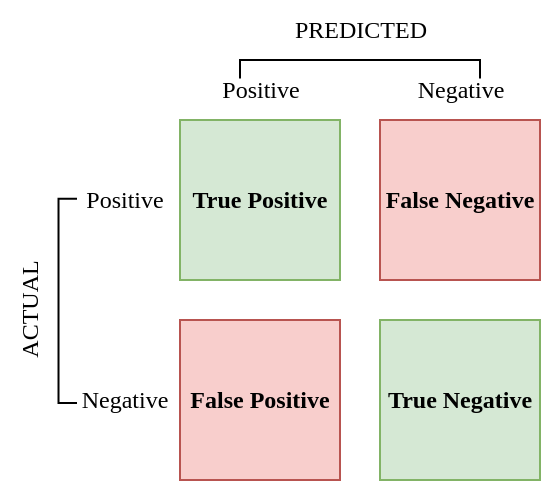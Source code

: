 <mxfile version="26.0.7">
  <diagram id="C5RBs43oDa-KdzZeNtuy" name="Page-1">
    <mxGraphModel dx="954" dy="657" grid="1" gridSize="10" guides="1" tooltips="1" connect="1" arrows="1" fold="1" page="1" pageScale="1" pageWidth="827" pageHeight="1169" math="0" shadow="0">
      <root>
        <mxCell id="WIyWlLk6GJQsqaUBKTNV-0" />
        <mxCell id="WIyWlLk6GJQsqaUBKTNV-1" parent="WIyWlLk6GJQsqaUBKTNV-0" />
        <mxCell id="as6m_c74PuWogYZT_V1w-0" value="&lt;font&gt;True Positive&lt;/font&gt;" style="whiteSpace=wrap;html=1;aspect=fixed;fillColor=#d5e8d4;strokeColor=#82b366;fontStyle=1;fontFamily=Times New Roman;" parent="WIyWlLk6GJQsqaUBKTNV-1" vertex="1">
          <mxGeometry x="200" y="80" width="80" height="80" as="geometry" />
        </mxCell>
        <mxCell id="as6m_c74PuWogYZT_V1w-1" value="&lt;font&gt;False Negative&lt;/font&gt;" style="whiteSpace=wrap;html=1;aspect=fixed;fillColor=#f8cecc;strokeColor=#b85450;fontStyle=1;fontFamily=Times New Roman;" parent="WIyWlLk6GJQsqaUBKTNV-1" vertex="1">
          <mxGeometry x="300" y="80" width="80" height="80" as="geometry" />
        </mxCell>
        <mxCell id="as6m_c74PuWogYZT_V1w-2" value="&lt;font&gt;False Positive&lt;/font&gt;" style="whiteSpace=wrap;html=1;aspect=fixed;fillColor=#f8cecc;strokeColor=#b85450;fontStyle=1;fontFamily=Times New Roman;" parent="WIyWlLk6GJQsqaUBKTNV-1" vertex="1">
          <mxGeometry x="200" y="180" width="80" height="80" as="geometry" />
        </mxCell>
        <mxCell id="as6m_c74PuWogYZT_V1w-3" value="&lt;font&gt;True Negative&lt;/font&gt;" style="whiteSpace=wrap;html=1;aspect=fixed;fillColor=#d5e8d4;strokeColor=#82b366;fontStyle=1;fontFamily=Times New Roman;" parent="WIyWlLk6GJQsqaUBKTNV-1" vertex="1">
          <mxGeometry x="300" y="180" width="80" height="80" as="geometry" />
        </mxCell>
        <mxCell id="as6m_c74PuWogYZT_V1w-4" value="&lt;font&gt;Positive&lt;/font&gt;" style="text;html=1;align=center;verticalAlign=middle;resizable=0;points=[];autosize=1;strokeColor=none;fillColor=none;fontFamily=Times New Roman;fontSize=12;fontColor=default;" parent="WIyWlLk6GJQsqaUBKTNV-1" vertex="1">
          <mxGeometry x="142" y="105" width="60" height="30" as="geometry" />
        </mxCell>
        <mxCell id="as6m_c74PuWogYZT_V1w-5" value="&lt;font&gt;Negative&lt;/font&gt;" style="text;html=1;align=center;verticalAlign=middle;resizable=0;points=[];autosize=1;strokeColor=none;fillColor=none;fontFamily=Times New Roman;fontSize=12;fontColor=default;" parent="WIyWlLk6GJQsqaUBKTNV-1" vertex="1">
          <mxGeometry x="137" y="205" width="70" height="30" as="geometry" />
        </mxCell>
        <mxCell id="as6m_c74PuWogYZT_V1w-8" value="&lt;font&gt;Positive&lt;/font&gt;" style="text;html=1;align=center;verticalAlign=middle;resizable=0;points=[];autosize=1;strokeColor=none;fillColor=none;fontFamily=Times New Roman;fontSize=12;fontColor=default;" parent="WIyWlLk6GJQsqaUBKTNV-1" vertex="1">
          <mxGeometry x="210" y="50" width="60" height="30" as="geometry" />
        </mxCell>
        <mxCell id="as6m_c74PuWogYZT_V1w-9" value="&lt;font&gt;Negative&lt;/font&gt;" style="text;html=1;align=center;verticalAlign=middle;resizable=0;points=[];autosize=1;strokeColor=none;fillColor=none;fontFamily=Times New Roman;fontSize=12;fontColor=default;" parent="WIyWlLk6GJQsqaUBKTNV-1" vertex="1">
          <mxGeometry x="305" y="50" width="70" height="30" as="geometry" />
        </mxCell>
        <mxCell id="as6m_c74PuWogYZT_V1w-10" value="" style="shape=partialRectangle;whiteSpace=wrap;html=1;bottom=1;right=1;left=1;top=0;fillColor=none;routingCenterX=-0.5;strokeColor=default;align=center;verticalAlign=middle;fontFamily=Times New Roman;fontSize=12;fontColor=default;rotation=90;" parent="WIyWlLk6GJQsqaUBKTNV-1" vertex="1">
          <mxGeometry x="92.54" y="166.09" width="102.18" height="8.75" as="geometry" />
        </mxCell>
        <mxCell id="as6m_c74PuWogYZT_V1w-13" value="" style="shape=partialRectangle;whiteSpace=wrap;html=1;bottom=1;right=1;left=1;top=0;fillColor=none;routingCenterX=-0.5;strokeColor=default;align=center;verticalAlign=middle;fontFamily=Times New Roman;fontSize=12;fontColor=default;rotation=-180;" parent="WIyWlLk6GJQsqaUBKTNV-1" vertex="1">
          <mxGeometry x="230" y="50.0" width="120" height="8.75" as="geometry" />
        </mxCell>
        <mxCell id="as6m_c74PuWogYZT_V1w-14" value="&lt;font&gt;ACTUAL&lt;/font&gt;" style="text;html=1;align=center;verticalAlign=middle;resizable=0;points=[];autosize=1;strokeColor=none;fillColor=none;fontFamily=Times New Roman;fontSize=12;fontColor=default;rotation=-90;" parent="WIyWlLk6GJQsqaUBKTNV-1" vertex="1">
          <mxGeometry x="90" y="160" width="70" height="30" as="geometry" />
        </mxCell>
        <mxCell id="as6m_c74PuWogYZT_V1w-15" value="&lt;font&gt;PREDICTED&lt;/font&gt;" style="text;html=1;align=center;verticalAlign=middle;resizable=0;points=[];autosize=1;strokeColor=none;fillColor=none;fontFamily=Times New Roman;fontSize=12;fontColor=default;" parent="WIyWlLk6GJQsqaUBKTNV-1" vertex="1">
          <mxGeometry x="245" y="20" width="90" height="30" as="geometry" />
        </mxCell>
      </root>
    </mxGraphModel>
  </diagram>
</mxfile>
